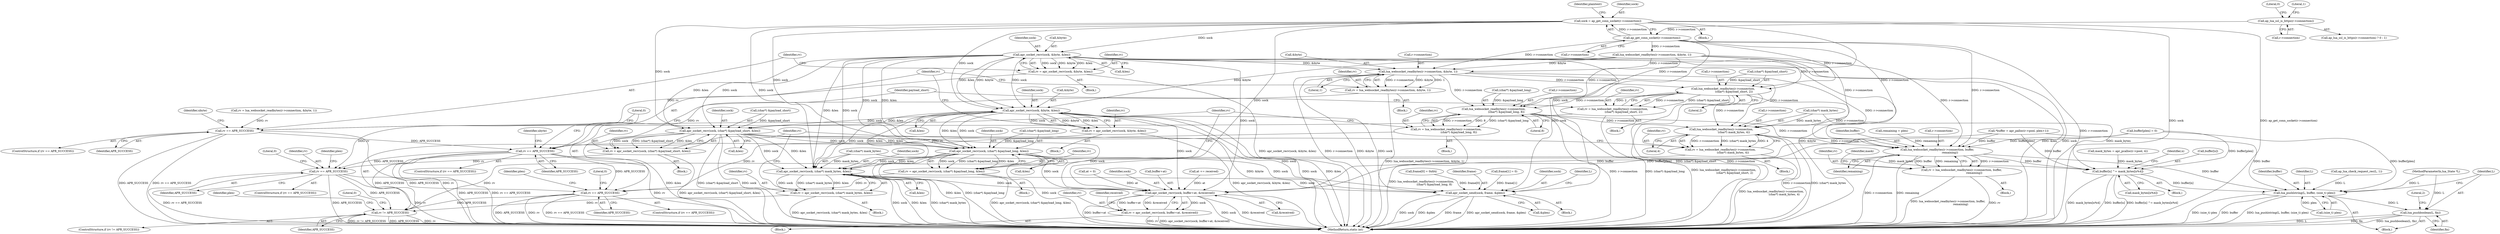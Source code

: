 digraph "0_httpd_643f0fcf3b8ab09a68f0ecd2aa37aafeda3e63ef@pointer" {
"1000165" [label="(Call,sock = ap_get_conn_socket(r->connection))"];
"1000167" [label="(Call,ap_get_conn_socket(r->connection))"];
"1000152" [label="(Call,ap_lua_ssl_is_https(r->connection))"];
"1000176" [label="(Call,apr_socket_recv(sock, &byte, &len))"];
"1000174" [label="(Call,rv = apr_socket_recv(sock, &byte, &len))"];
"1000194" [label="(Call,rv == APR_SUCCESS)"];
"1000243" [label="(Call,rv == APR_SUCCESS)"];
"1000306" [label="(Call,rv == APR_SUCCESS)"];
"1000352" [label="(Call,rv == APR_SUCCESS)"];
"1000417" [label="(Call,rv != APR_SUCCESS)"];
"1000225" [label="(Call,apr_socket_recv(sock, &byte, &len))"];
"1000223" [label="(Call,rv = apr_socket_recv(sock, &byte, &len))"];
"1000280" [label="(Call,apr_socket_recv(sock, (char*) &payload_short, &len))"];
"1000278" [label="(Call,rv = apr_socket_recv(sock, (char*) &payload_short, &len))"];
"1000330" [label="(Call,apr_socket_recv(sock, (char*) &payload_long, &len))"];
"1000328" [label="(Call,rv = apr_socket_recv(sock, (char*) &payload_long, &len))"];
"1000397" [label="(Call,apr_socket_recv(sock, (char*) mask_bytes, &len))"];
"1000395" [label="(Call,rv = apr_socket_recv(sock, (char*) mask_bytes, &len))"];
"1000471" [label="(Call,apr_socket_recv(sock, buffer+at, &received))"];
"1000469" [label="(Call,rv = apr_socket_recv(sock, buffer+at, &received))"];
"1000558" [label="(Call,apr_socket_send(sock, frame, &plen))"];
"1000235" [label="(Call,lua_websocket_readbytes(r->connection, &byte, 1))"];
"1000233" [label="(Call,rv = lua_websocket_readbytes(r->connection, &byte, 1))"];
"1000292" [label="(Call,lua_websocket_readbytes(r->connection, \n                        (char*) &payload_short, 2))"];
"1000290" [label="(Call,rv = lua_websocket_readbytes(r->connection, \n                        (char*) &payload_short, 2))"];
"1000342" [label="(Call,lua_websocket_readbytes(r->connection, \n                            (char*) &payload_long, 8))"];
"1000340" [label="(Call,rv = lua_websocket_readbytes(r->connection, \n                            (char*) &payload_long, 8))"];
"1000408" [label="(Call,lua_websocket_readbytes(r->connection, \n                            (char*) mask_bytes, 4))"];
"1000406" [label="(Call,rv = lua_websocket_readbytes(r->connection, \n                            (char*) mask_bytes, 4))"];
"1000500" [label="(Call,lua_websocket_readbytes(r->connection, buffer, \n                            remaining))"];
"1000498" [label="(Call,rv = lua_websocket_readbytes(r->connection, buffer, \n                            remaining))"];
"1000519" [label="(Call,buffer[n] ^= mask_bytes[n%4])"];
"1000528" [label="(Call,lua_pushlstring(L, buffer, (size_t) plen))"];
"1000534" [label="(Call,lua_pushboolean(L, fin))"];
"1000561" [label="(Call,&plen)"];
"1000519" [label="(Call,buffer[n] ^= mask_bytes[n%4])"];
"1000453" [label="(Call,buffer[plen] = 0)"];
"1000117" [label="(Block,)"];
"1000308" [label="(Identifier,APR_SUCCESS)"];
"1000235" [label="(Call,lua_websocket_readbytes(r->connection, &byte, 1))"];
"1000243" [label="(Call,rv == APR_SUCCESS)"];
"1000340" [label="(Call,rv = lua_websocket_readbytes(r->connection, \n                            (char*) &payload_long, 8))"];
"1000469" [label="(Call,rv = apr_socket_recv(sock, buffer+at, &received))"];
"1000402" [label="(Call,&len)"];
"1000286" [label="(Call,&len)"];
"1000180" [label="(Call,&len)"];
"1000293" [label="(Call,r->connection)"];
"1000500" [label="(Call,lua_websocket_readbytes(r->connection, buffer, \n                            remaining))"];
"1000528" [label="(Call,lua_pushlstring(L, buffer, (size_t) plen))"];
"1000176" [label="(Call,apr_socket_recv(sock, &byte, &len))"];
"1000470" [label="(Identifier,rv)"];
"1000505" [label="(Identifier,remaining)"];
"1000175" [label="(Identifier,rv)"];
"1000352" [label="(Call,rv == APR_SUCCESS)"];
"1000158" [label="(Call,mask_bytes = apr_pcalloc(r->pool, 4))"];
"1000336" [label="(Call,&len)"];
"1000415" [label="(Literal,4)"];
"1000330" [label="(Call,apr_socket_recv(sock, (char*) &payload_long, &len))"];
"1000444" [label="(Call,*buffer = apr_palloc(r->pool, plen+1))"];
"1000517" [label="(Identifier,n)"];
"1000153" [label="(Call,r->connection)"];
"1000290" [label="(Call,rv = lua_websocket_readbytes(r->connection, \n                        (char*) &payload_short, 2))"];
"1000433" [label="(Block,)"];
"1000116" [label="(MethodParameterIn,lua_State *L)"];
"1000226" [label="(Identifier,sock)"];
"1000307" [label="(Identifier,rv)"];
"1000418" [label="(Identifier,rv)"];
"1000277" [label="(Block,)"];
"1000504" [label="(Identifier,buffer)"];
"1000530" [label="(Identifier,buffer)"];
"1000204" [label="(Identifier,ubyte)"];
"1000302" [label="(Identifier,payload_short)"];
"1000405" [label="(Block,)"];
"1000232" [label="(Block,)"];
"1000435" [label="(Call,remaining = plen)"];
"1000498" [label="(Call,rv = lua_websocket_readbytes(r->connection, buffer, \n                            remaining))"];
"1000354" [label="(Identifier,APR_SUCCESS)"];
"1000174" [label="(Call,rv = apr_socket_recv(sock, &byte, &len))"];
"1000311" [label="(Identifier,plen)"];
"1000236" [label="(Call,r->connection)"];
"1000178" [label="(Call,&byte)"];
"1000422" [label="(Literal,0)"];
"1000173" [label="(Block,)"];
"1000346" [label="(Call,(char*) &payload_long)"];
"1000531" [label="(Call,(size_t) plen)"];
"1000536" [label="(Identifier,fin)"];
"1000227" [label="(Call,&byte)"];
"1000165" [label="(Call,sock = ap_get_conn_socket(r->connection))"];
"1000224" [label="(Identifier,rv)"];
"1000172" [label="(Identifier,plaintext)"];
"1000222" [label="(Block,)"];
"1000353" [label="(Identifier,rv)"];
"1000499" [label="(Identifier,rv)"];
"1000535" [label="(Identifier,L)"];
"1000280" [label="(Call,apr_socket_recv(sock, (char*) &payload_short, &len))"];
"1000234" [label="(Identifier,rv)"];
"1000351" [label="(ControlStructure,if (rv == APR_SUCCESS))"];
"1000357" [label="(Identifier,plen)"];
"1000329" [label="(Identifier,rv)"];
"1000292" [label="(Call,lua_websocket_readbytes(r->connection, \n                        (char*) &payload_short, 2))"];
"1000417" [label="(Call,rv != APR_SUCCESS)"];
"1000559" [label="(Identifier,sock)"];
"1000497" [label="(Block,)"];
"1000184" [label="(Call,rv = lua_websocket_readbytes(r->connection, &byte, 1))"];
"1000529" [label="(Identifier,L)"];
"1000507" [label="(Identifier,mask)"];
"1000395" [label="(Call,rv = apr_socket_recv(sock, (char*) mask_bytes, &len))"];
"1000279" [label="(Identifier,rv)"];
"1000244" [label="(Identifier,rv)"];
"1000486" [label="(Call,at += received)"];
"1000151" [label="(Call,ap_lua_ssl_is_https(r->connection) ? 0 : 1)"];
"1000332" [label="(Call,(char*) &payload_long)"];
"1000166" [label="(Identifier,sock)"];
"1000564" [label="(Identifier,L)"];
"1000426" [label="(Identifier,plen)"];
"1000396" [label="(Identifier,rv)"];
"1000193" [label="(ControlStructure,if (rv == APR_SUCCESS))"];
"1000328" [label="(Call,rv = apr_socket_recv(sock, (char*) &payload_long, &len))"];
"1000520" [label="(Call,buffer[n])"];
"1000300" [label="(Literal,2)"];
"1000407" [label="(Identifier,rv)"];
"1000186" [label="(Call,lua_websocket_readbytes(r->connection, &byte, 1))"];
"1000342" [label="(Call,lua_websocket_readbytes(r->connection, \n                            (char*) &payload_long, 8))"];
"1000408" [label="(Call,lua_websocket_readbytes(r->connection, \n                            (char*) mask_bytes, 4))"];
"1000156" [label="(Literal,0)"];
"1000548" [label="(Call,frame[0] = 0x8A)"];
"1000419" [label="(Identifier,APR_SUCCESS)"];
"1000406" [label="(Call,rv = lua_websocket_readbytes(r->connection, \n                            (char*) mask_bytes, 4))"];
"1000241" [label="(Literal,1)"];
"1000239" [label="(Call,&byte)"];
"1000195" [label="(Identifier,rv)"];
"1000364" [label="(Literal,0)"];
"1000501" [label="(Call,r->connection)"];
"1000177" [label="(Identifier,sock)"];
"1000233" [label="(Call,rv = lua_websocket_readbytes(r->connection, &byte, 1))"];
"1000296" [label="(Call,(char*) &payload_short)"];
"1000397" [label="(Call,apr_socket_recv(sock, (char*) mask_bytes, &len))"];
"1000316" [label="(Literal,0)"];
"1000248" [label="(Identifier,ubyte)"];
"1000146" [label="(Call,ap_lua_check_request_rec(L, 1))"];
"1000399" [label="(Call,(char*) mask_bytes)"];
"1000305" [label="(ControlStructure,if (rv == APR_SUCCESS))"];
"1000327" [label="(Block,)"];
"1000343" [label="(Call,r->connection)"];
"1000471" [label="(Call,apr_socket_recv(sock, buffer+at, &received))"];
"1000558" [label="(Call,apr_socket_send(sock, frame, &plen))"];
"1000476" [label="(Call,&received)"];
"1000394" [label="(Block,)"];
"1000291" [label="(Identifier,rv)"];
"1000465" [label="(Block,)"];
"1000223" [label="(Call,rv = apr_socket_recv(sock, &byte, &len))"];
"1000157" [label="(Literal,1)"];
"1000242" [label="(ControlStructure,if (rv == APR_SUCCESS))"];
"1000278" [label="(Call,rv = apr_socket_recv(sock, (char*) &payload_short, &len))"];
"1000167" [label="(Call,ap_get_conn_socket(r->connection))"];
"1000194" [label="(Call,rv == APR_SUCCESS)"];
"1000196" [label="(Identifier,APR_SUCCESS)"];
"1000225" [label="(Call,apr_socket_recv(sock, &byte, &len))"];
"1000560" [label="(Identifier,frame)"];
"1000440" [label="(Call,at = 0)"];
"1000534" [label="(Call,lua_pushboolean(L, fin))"];
"1000480" [label="(Identifier,received)"];
"1000553" [label="(Call,frame[1] = 0)"];
"1000168" [label="(Call,r->connection)"];
"1000398" [label="(Identifier,sock)"];
"1000152" [label="(Call,ap_lua_ssl_is_https(r->connection))"];
"1000281" [label="(Identifier,sock)"];
"1000306" [label="(Call,rv == APR_SUCCESS)"];
"1000282" [label="(Call,(char*) &payload_short)"];
"1000566" [label="(Literal,0)"];
"1000339" [label="(Block,)"];
"1000350" [label="(Literal,8)"];
"1000289" [label="(Block,)"];
"1000472" [label="(Identifier,sock)"];
"1000538" [label="(Literal,2)"];
"1000543" [label="(Block,)"];
"1000341" [label="(Identifier,rv)"];
"1000245" [label="(Identifier,APR_SUCCESS)"];
"1000518" [label="(Block,)"];
"1000523" [label="(Call,mask_bytes[n%4])"];
"1000331" [label="(Identifier,sock)"];
"1000567" [label="(MethodReturn,static int)"];
"1000416" [label="(ControlStructure,if (rv != APR_SUCCESS))"];
"1000473" [label="(Call,buffer+at)"];
"1000412" [label="(Call,(char*) mask_bytes)"];
"1000409" [label="(Call,r->connection)"];
"1000229" [label="(Call,&len)"];
"1000165" -> "1000117"  [label="AST: "];
"1000165" -> "1000167"  [label="CFG: "];
"1000166" -> "1000165"  [label="AST: "];
"1000167" -> "1000165"  [label="AST: "];
"1000172" -> "1000165"  [label="CFG: "];
"1000165" -> "1000567"  [label="DDG: sock"];
"1000165" -> "1000567"  [label="DDG: ap_get_conn_socket(r->connection)"];
"1000167" -> "1000165"  [label="DDG: r->connection"];
"1000165" -> "1000176"  [label="DDG: sock"];
"1000165" -> "1000225"  [label="DDG: sock"];
"1000165" -> "1000280"  [label="DDG: sock"];
"1000165" -> "1000330"  [label="DDG: sock"];
"1000165" -> "1000397"  [label="DDG: sock"];
"1000165" -> "1000471"  [label="DDG: sock"];
"1000165" -> "1000558"  [label="DDG: sock"];
"1000167" -> "1000168"  [label="CFG: "];
"1000168" -> "1000167"  [label="AST: "];
"1000167" -> "1000567"  [label="DDG: r->connection"];
"1000152" -> "1000167"  [label="DDG: r->connection"];
"1000167" -> "1000186"  [label="DDG: r->connection"];
"1000167" -> "1000235"  [label="DDG: r->connection"];
"1000167" -> "1000292"  [label="DDG: r->connection"];
"1000167" -> "1000342"  [label="DDG: r->connection"];
"1000167" -> "1000408"  [label="DDG: r->connection"];
"1000167" -> "1000500"  [label="DDG: r->connection"];
"1000152" -> "1000151"  [label="AST: "];
"1000152" -> "1000153"  [label="CFG: "];
"1000153" -> "1000152"  [label="AST: "];
"1000156" -> "1000152"  [label="CFG: "];
"1000157" -> "1000152"  [label="CFG: "];
"1000176" -> "1000174"  [label="AST: "];
"1000176" -> "1000180"  [label="CFG: "];
"1000177" -> "1000176"  [label="AST: "];
"1000178" -> "1000176"  [label="AST: "];
"1000180" -> "1000176"  [label="AST: "];
"1000174" -> "1000176"  [label="CFG: "];
"1000176" -> "1000567"  [label="DDG: &byte"];
"1000176" -> "1000567"  [label="DDG: &len"];
"1000176" -> "1000567"  [label="DDG: sock"];
"1000176" -> "1000174"  [label="DDG: sock"];
"1000176" -> "1000174"  [label="DDG: &byte"];
"1000176" -> "1000174"  [label="DDG: &len"];
"1000176" -> "1000225"  [label="DDG: sock"];
"1000176" -> "1000225"  [label="DDG: &byte"];
"1000176" -> "1000225"  [label="DDG: &len"];
"1000176" -> "1000235"  [label="DDG: &byte"];
"1000176" -> "1000280"  [label="DDG: sock"];
"1000176" -> "1000280"  [label="DDG: &len"];
"1000176" -> "1000330"  [label="DDG: sock"];
"1000176" -> "1000330"  [label="DDG: &len"];
"1000176" -> "1000397"  [label="DDG: sock"];
"1000176" -> "1000397"  [label="DDG: &len"];
"1000176" -> "1000471"  [label="DDG: sock"];
"1000176" -> "1000558"  [label="DDG: sock"];
"1000174" -> "1000173"  [label="AST: "];
"1000175" -> "1000174"  [label="AST: "];
"1000195" -> "1000174"  [label="CFG: "];
"1000174" -> "1000567"  [label="DDG: apr_socket_recv(sock, &byte, &len)"];
"1000174" -> "1000194"  [label="DDG: rv"];
"1000194" -> "1000193"  [label="AST: "];
"1000194" -> "1000196"  [label="CFG: "];
"1000195" -> "1000194"  [label="AST: "];
"1000196" -> "1000194"  [label="AST: "];
"1000204" -> "1000194"  [label="CFG: "];
"1000566" -> "1000194"  [label="CFG: "];
"1000194" -> "1000567"  [label="DDG: rv == APR_SUCCESS"];
"1000194" -> "1000567"  [label="DDG: rv"];
"1000194" -> "1000567"  [label="DDG: APR_SUCCESS"];
"1000184" -> "1000194"  [label="DDG: rv"];
"1000194" -> "1000243"  [label="DDG: APR_SUCCESS"];
"1000243" -> "1000242"  [label="AST: "];
"1000243" -> "1000245"  [label="CFG: "];
"1000244" -> "1000243"  [label="AST: "];
"1000245" -> "1000243"  [label="AST: "];
"1000248" -> "1000243"  [label="CFG: "];
"1000566" -> "1000243"  [label="CFG: "];
"1000243" -> "1000567"  [label="DDG: rv"];
"1000243" -> "1000567"  [label="DDG: APR_SUCCESS"];
"1000243" -> "1000567"  [label="DDG: rv == APR_SUCCESS"];
"1000233" -> "1000243"  [label="DDG: rv"];
"1000223" -> "1000243"  [label="DDG: rv"];
"1000243" -> "1000306"  [label="DDG: APR_SUCCESS"];
"1000243" -> "1000352"  [label="DDG: APR_SUCCESS"];
"1000243" -> "1000417"  [label="DDG: APR_SUCCESS"];
"1000306" -> "1000305"  [label="AST: "];
"1000306" -> "1000308"  [label="CFG: "];
"1000307" -> "1000306"  [label="AST: "];
"1000308" -> "1000306"  [label="AST: "];
"1000311" -> "1000306"  [label="CFG: "];
"1000316" -> "1000306"  [label="CFG: "];
"1000306" -> "1000567"  [label="DDG: rv"];
"1000306" -> "1000567"  [label="DDG: rv == APR_SUCCESS"];
"1000306" -> "1000567"  [label="DDG: APR_SUCCESS"];
"1000290" -> "1000306"  [label="DDG: rv"];
"1000278" -> "1000306"  [label="DDG: rv"];
"1000306" -> "1000352"  [label="DDG: APR_SUCCESS"];
"1000306" -> "1000417"  [label="DDG: APR_SUCCESS"];
"1000352" -> "1000351"  [label="AST: "];
"1000352" -> "1000354"  [label="CFG: "];
"1000353" -> "1000352"  [label="AST: "];
"1000354" -> "1000352"  [label="AST: "];
"1000357" -> "1000352"  [label="CFG: "];
"1000364" -> "1000352"  [label="CFG: "];
"1000352" -> "1000567"  [label="DDG: rv"];
"1000352" -> "1000567"  [label="DDG: rv == APR_SUCCESS"];
"1000352" -> "1000567"  [label="DDG: APR_SUCCESS"];
"1000328" -> "1000352"  [label="DDG: rv"];
"1000340" -> "1000352"  [label="DDG: rv"];
"1000352" -> "1000417"  [label="DDG: APR_SUCCESS"];
"1000417" -> "1000416"  [label="AST: "];
"1000417" -> "1000419"  [label="CFG: "];
"1000418" -> "1000417"  [label="AST: "];
"1000419" -> "1000417"  [label="AST: "];
"1000422" -> "1000417"  [label="CFG: "];
"1000426" -> "1000417"  [label="CFG: "];
"1000417" -> "1000567"  [label="DDG: rv"];
"1000417" -> "1000567"  [label="DDG: rv != APR_SUCCESS"];
"1000417" -> "1000567"  [label="DDG: APR_SUCCESS"];
"1000395" -> "1000417"  [label="DDG: rv"];
"1000406" -> "1000417"  [label="DDG: rv"];
"1000225" -> "1000223"  [label="AST: "];
"1000225" -> "1000229"  [label="CFG: "];
"1000226" -> "1000225"  [label="AST: "];
"1000227" -> "1000225"  [label="AST: "];
"1000229" -> "1000225"  [label="AST: "];
"1000223" -> "1000225"  [label="CFG: "];
"1000225" -> "1000567"  [label="DDG: &byte"];
"1000225" -> "1000567"  [label="DDG: sock"];
"1000225" -> "1000567"  [label="DDG: &len"];
"1000225" -> "1000223"  [label="DDG: sock"];
"1000225" -> "1000223"  [label="DDG: &byte"];
"1000225" -> "1000223"  [label="DDG: &len"];
"1000186" -> "1000225"  [label="DDG: &byte"];
"1000225" -> "1000280"  [label="DDG: sock"];
"1000225" -> "1000280"  [label="DDG: &len"];
"1000225" -> "1000330"  [label="DDG: sock"];
"1000225" -> "1000330"  [label="DDG: &len"];
"1000225" -> "1000397"  [label="DDG: sock"];
"1000225" -> "1000397"  [label="DDG: &len"];
"1000225" -> "1000471"  [label="DDG: sock"];
"1000225" -> "1000558"  [label="DDG: sock"];
"1000223" -> "1000222"  [label="AST: "];
"1000224" -> "1000223"  [label="AST: "];
"1000244" -> "1000223"  [label="CFG: "];
"1000223" -> "1000567"  [label="DDG: apr_socket_recv(sock, &byte, &len)"];
"1000280" -> "1000278"  [label="AST: "];
"1000280" -> "1000286"  [label="CFG: "];
"1000281" -> "1000280"  [label="AST: "];
"1000282" -> "1000280"  [label="AST: "];
"1000286" -> "1000280"  [label="AST: "];
"1000278" -> "1000280"  [label="CFG: "];
"1000280" -> "1000567"  [label="DDG: &len"];
"1000280" -> "1000567"  [label="DDG: (char*) &payload_short"];
"1000280" -> "1000567"  [label="DDG: sock"];
"1000280" -> "1000278"  [label="DDG: sock"];
"1000280" -> "1000278"  [label="DDG: (char*) &payload_short"];
"1000280" -> "1000278"  [label="DDG: &len"];
"1000282" -> "1000280"  [label="DDG: &payload_short"];
"1000280" -> "1000330"  [label="DDG: sock"];
"1000280" -> "1000330"  [label="DDG: &len"];
"1000280" -> "1000397"  [label="DDG: sock"];
"1000280" -> "1000397"  [label="DDG: &len"];
"1000280" -> "1000471"  [label="DDG: sock"];
"1000280" -> "1000558"  [label="DDG: sock"];
"1000278" -> "1000277"  [label="AST: "];
"1000279" -> "1000278"  [label="AST: "];
"1000302" -> "1000278"  [label="CFG: "];
"1000278" -> "1000567"  [label="DDG: apr_socket_recv(sock, (char*) &payload_short, &len)"];
"1000330" -> "1000328"  [label="AST: "];
"1000330" -> "1000336"  [label="CFG: "];
"1000331" -> "1000330"  [label="AST: "];
"1000332" -> "1000330"  [label="AST: "];
"1000336" -> "1000330"  [label="AST: "];
"1000328" -> "1000330"  [label="CFG: "];
"1000330" -> "1000567"  [label="DDG: sock"];
"1000330" -> "1000567"  [label="DDG: &len"];
"1000330" -> "1000567"  [label="DDG: (char*) &payload_long"];
"1000330" -> "1000328"  [label="DDG: sock"];
"1000330" -> "1000328"  [label="DDG: (char*) &payload_long"];
"1000330" -> "1000328"  [label="DDG: &len"];
"1000332" -> "1000330"  [label="DDG: &payload_long"];
"1000330" -> "1000397"  [label="DDG: sock"];
"1000330" -> "1000397"  [label="DDG: &len"];
"1000330" -> "1000471"  [label="DDG: sock"];
"1000330" -> "1000558"  [label="DDG: sock"];
"1000328" -> "1000327"  [label="AST: "];
"1000329" -> "1000328"  [label="AST: "];
"1000353" -> "1000328"  [label="CFG: "];
"1000328" -> "1000567"  [label="DDG: apr_socket_recv(sock, (char*) &payload_long, &len)"];
"1000397" -> "1000395"  [label="AST: "];
"1000397" -> "1000402"  [label="CFG: "];
"1000398" -> "1000397"  [label="AST: "];
"1000399" -> "1000397"  [label="AST: "];
"1000402" -> "1000397"  [label="AST: "];
"1000395" -> "1000397"  [label="CFG: "];
"1000397" -> "1000567"  [label="DDG: sock"];
"1000397" -> "1000567"  [label="DDG: &len"];
"1000397" -> "1000567"  [label="DDG: (char*) mask_bytes"];
"1000397" -> "1000395"  [label="DDG: sock"];
"1000397" -> "1000395"  [label="DDG: (char*) mask_bytes"];
"1000397" -> "1000395"  [label="DDG: &len"];
"1000399" -> "1000397"  [label="DDG: mask_bytes"];
"1000397" -> "1000471"  [label="DDG: sock"];
"1000397" -> "1000558"  [label="DDG: sock"];
"1000395" -> "1000394"  [label="AST: "];
"1000396" -> "1000395"  [label="AST: "];
"1000418" -> "1000395"  [label="CFG: "];
"1000395" -> "1000567"  [label="DDG: apr_socket_recv(sock, (char*) mask_bytes, &len)"];
"1000471" -> "1000469"  [label="AST: "];
"1000471" -> "1000476"  [label="CFG: "];
"1000472" -> "1000471"  [label="AST: "];
"1000473" -> "1000471"  [label="AST: "];
"1000476" -> "1000471"  [label="AST: "];
"1000469" -> "1000471"  [label="CFG: "];
"1000471" -> "1000567"  [label="DDG: sock"];
"1000471" -> "1000567"  [label="DDG: &received"];
"1000471" -> "1000567"  [label="DDG: buffer+at"];
"1000471" -> "1000469"  [label="DDG: sock"];
"1000471" -> "1000469"  [label="DDG: buffer+at"];
"1000471" -> "1000469"  [label="DDG: &received"];
"1000444" -> "1000471"  [label="DDG: buffer"];
"1000453" -> "1000471"  [label="DDG: buffer[plen]"];
"1000440" -> "1000471"  [label="DDG: at"];
"1000486" -> "1000471"  [label="DDG: at"];
"1000469" -> "1000465"  [label="AST: "];
"1000470" -> "1000469"  [label="AST: "];
"1000480" -> "1000469"  [label="CFG: "];
"1000469" -> "1000567"  [label="DDG: apr_socket_recv(sock, buffer+at, &received)"];
"1000469" -> "1000567"  [label="DDG: rv"];
"1000558" -> "1000543"  [label="AST: "];
"1000558" -> "1000561"  [label="CFG: "];
"1000559" -> "1000558"  [label="AST: "];
"1000560" -> "1000558"  [label="AST: "];
"1000561" -> "1000558"  [label="AST: "];
"1000564" -> "1000558"  [label="CFG: "];
"1000558" -> "1000567"  [label="DDG: frame"];
"1000558" -> "1000567"  [label="DDG: apr_socket_send(sock, frame, &plen)"];
"1000558" -> "1000567"  [label="DDG: sock"];
"1000558" -> "1000567"  [label="DDG: &plen"];
"1000553" -> "1000558"  [label="DDG: frame[1]"];
"1000548" -> "1000558"  [label="DDG: frame[0]"];
"1000235" -> "1000233"  [label="AST: "];
"1000235" -> "1000241"  [label="CFG: "];
"1000236" -> "1000235"  [label="AST: "];
"1000239" -> "1000235"  [label="AST: "];
"1000241" -> "1000235"  [label="AST: "];
"1000233" -> "1000235"  [label="CFG: "];
"1000235" -> "1000567"  [label="DDG: r->connection"];
"1000235" -> "1000567"  [label="DDG: &byte"];
"1000235" -> "1000233"  [label="DDG: r->connection"];
"1000235" -> "1000233"  [label="DDG: &byte"];
"1000235" -> "1000233"  [label="DDG: 1"];
"1000186" -> "1000235"  [label="DDG: r->connection"];
"1000186" -> "1000235"  [label="DDG: &byte"];
"1000235" -> "1000292"  [label="DDG: r->connection"];
"1000235" -> "1000342"  [label="DDG: r->connection"];
"1000235" -> "1000408"  [label="DDG: r->connection"];
"1000235" -> "1000500"  [label="DDG: r->connection"];
"1000233" -> "1000232"  [label="AST: "];
"1000234" -> "1000233"  [label="AST: "];
"1000244" -> "1000233"  [label="CFG: "];
"1000233" -> "1000567"  [label="DDG: lua_websocket_readbytes(r->connection, &byte, 1)"];
"1000292" -> "1000290"  [label="AST: "];
"1000292" -> "1000300"  [label="CFG: "];
"1000293" -> "1000292"  [label="AST: "];
"1000296" -> "1000292"  [label="AST: "];
"1000300" -> "1000292"  [label="AST: "];
"1000290" -> "1000292"  [label="CFG: "];
"1000292" -> "1000567"  [label="DDG: r->connection"];
"1000292" -> "1000567"  [label="DDG: (char*) &payload_short"];
"1000292" -> "1000290"  [label="DDG: r->connection"];
"1000292" -> "1000290"  [label="DDG: (char*) &payload_short"];
"1000292" -> "1000290"  [label="DDG: 2"];
"1000186" -> "1000292"  [label="DDG: r->connection"];
"1000296" -> "1000292"  [label="DDG: &payload_short"];
"1000292" -> "1000342"  [label="DDG: r->connection"];
"1000292" -> "1000408"  [label="DDG: r->connection"];
"1000292" -> "1000500"  [label="DDG: r->connection"];
"1000290" -> "1000289"  [label="AST: "];
"1000291" -> "1000290"  [label="AST: "];
"1000302" -> "1000290"  [label="CFG: "];
"1000290" -> "1000567"  [label="DDG: lua_websocket_readbytes(r->connection, \n                        (char*) &payload_short, 2)"];
"1000342" -> "1000340"  [label="AST: "];
"1000342" -> "1000350"  [label="CFG: "];
"1000343" -> "1000342"  [label="AST: "];
"1000346" -> "1000342"  [label="AST: "];
"1000350" -> "1000342"  [label="AST: "];
"1000340" -> "1000342"  [label="CFG: "];
"1000342" -> "1000567"  [label="DDG: r->connection"];
"1000342" -> "1000567"  [label="DDG: (char*) &payload_long"];
"1000342" -> "1000340"  [label="DDG: r->connection"];
"1000342" -> "1000340"  [label="DDG: (char*) &payload_long"];
"1000342" -> "1000340"  [label="DDG: 8"];
"1000186" -> "1000342"  [label="DDG: r->connection"];
"1000346" -> "1000342"  [label="DDG: &payload_long"];
"1000342" -> "1000408"  [label="DDG: r->connection"];
"1000342" -> "1000500"  [label="DDG: r->connection"];
"1000340" -> "1000339"  [label="AST: "];
"1000341" -> "1000340"  [label="AST: "];
"1000353" -> "1000340"  [label="CFG: "];
"1000340" -> "1000567"  [label="DDG: lua_websocket_readbytes(r->connection, \n                            (char*) &payload_long, 8)"];
"1000408" -> "1000406"  [label="AST: "];
"1000408" -> "1000415"  [label="CFG: "];
"1000409" -> "1000408"  [label="AST: "];
"1000412" -> "1000408"  [label="AST: "];
"1000415" -> "1000408"  [label="AST: "];
"1000406" -> "1000408"  [label="CFG: "];
"1000408" -> "1000567"  [label="DDG: r->connection"];
"1000408" -> "1000567"  [label="DDG: (char*) mask_bytes"];
"1000408" -> "1000406"  [label="DDG: r->connection"];
"1000408" -> "1000406"  [label="DDG: (char*) mask_bytes"];
"1000408" -> "1000406"  [label="DDG: 4"];
"1000186" -> "1000408"  [label="DDG: r->connection"];
"1000412" -> "1000408"  [label="DDG: mask_bytes"];
"1000408" -> "1000500"  [label="DDG: r->connection"];
"1000406" -> "1000405"  [label="AST: "];
"1000407" -> "1000406"  [label="AST: "];
"1000418" -> "1000406"  [label="CFG: "];
"1000406" -> "1000567"  [label="DDG: lua_websocket_readbytes(r->connection, \n                            (char*) mask_bytes, 4)"];
"1000500" -> "1000498"  [label="AST: "];
"1000500" -> "1000505"  [label="CFG: "];
"1000501" -> "1000500"  [label="AST: "];
"1000504" -> "1000500"  [label="AST: "];
"1000505" -> "1000500"  [label="AST: "];
"1000498" -> "1000500"  [label="CFG: "];
"1000500" -> "1000567"  [label="DDG: r->connection"];
"1000500" -> "1000567"  [label="DDG: remaining"];
"1000500" -> "1000498"  [label="DDG: r->connection"];
"1000500" -> "1000498"  [label="DDG: buffer"];
"1000500" -> "1000498"  [label="DDG: remaining"];
"1000186" -> "1000500"  [label="DDG: r->connection"];
"1000444" -> "1000500"  [label="DDG: buffer"];
"1000453" -> "1000500"  [label="DDG: buffer[plen]"];
"1000435" -> "1000500"  [label="DDG: remaining"];
"1000500" -> "1000519"  [label="DDG: buffer"];
"1000500" -> "1000528"  [label="DDG: buffer"];
"1000498" -> "1000497"  [label="AST: "];
"1000499" -> "1000498"  [label="AST: "];
"1000507" -> "1000498"  [label="CFG: "];
"1000498" -> "1000567"  [label="DDG: rv"];
"1000498" -> "1000567"  [label="DDG: lua_websocket_readbytes(r->connection, buffer, \n                            remaining)"];
"1000519" -> "1000518"  [label="AST: "];
"1000519" -> "1000523"  [label="CFG: "];
"1000520" -> "1000519"  [label="AST: "];
"1000523" -> "1000519"  [label="AST: "];
"1000517" -> "1000519"  [label="CFG: "];
"1000519" -> "1000567"  [label="DDG: buffer[n]"];
"1000519" -> "1000567"  [label="DDG: buffer[n] ^= mask_bytes[n%4]"];
"1000519" -> "1000567"  [label="DDG: mask_bytes[n%4]"];
"1000444" -> "1000519"  [label="DDG: buffer"];
"1000453" -> "1000519"  [label="DDG: buffer[plen]"];
"1000158" -> "1000519"  [label="DDG: mask_bytes"];
"1000399" -> "1000519"  [label="DDG: mask_bytes"];
"1000412" -> "1000519"  [label="DDG: mask_bytes"];
"1000519" -> "1000528"  [label="DDG: buffer[n]"];
"1000528" -> "1000433"  [label="AST: "];
"1000528" -> "1000531"  [label="CFG: "];
"1000529" -> "1000528"  [label="AST: "];
"1000530" -> "1000528"  [label="AST: "];
"1000531" -> "1000528"  [label="AST: "];
"1000535" -> "1000528"  [label="CFG: "];
"1000528" -> "1000567"  [label="DDG: lua_pushlstring(L, buffer, (size_t) plen)"];
"1000528" -> "1000567"  [label="DDG: (size_t) plen"];
"1000528" -> "1000567"  [label="DDG: buffer"];
"1000146" -> "1000528"  [label="DDG: L"];
"1000116" -> "1000528"  [label="DDG: L"];
"1000444" -> "1000528"  [label="DDG: buffer"];
"1000453" -> "1000528"  [label="DDG: buffer[plen]"];
"1000531" -> "1000528"  [label="DDG: plen"];
"1000528" -> "1000534"  [label="DDG: L"];
"1000534" -> "1000433"  [label="AST: "];
"1000534" -> "1000536"  [label="CFG: "];
"1000535" -> "1000534"  [label="AST: "];
"1000536" -> "1000534"  [label="AST: "];
"1000538" -> "1000534"  [label="CFG: "];
"1000534" -> "1000567"  [label="DDG: fin"];
"1000534" -> "1000567"  [label="DDG: lua_pushboolean(L, fin)"];
"1000534" -> "1000567"  [label="DDG: L"];
"1000116" -> "1000534"  [label="DDG: L"];
}
